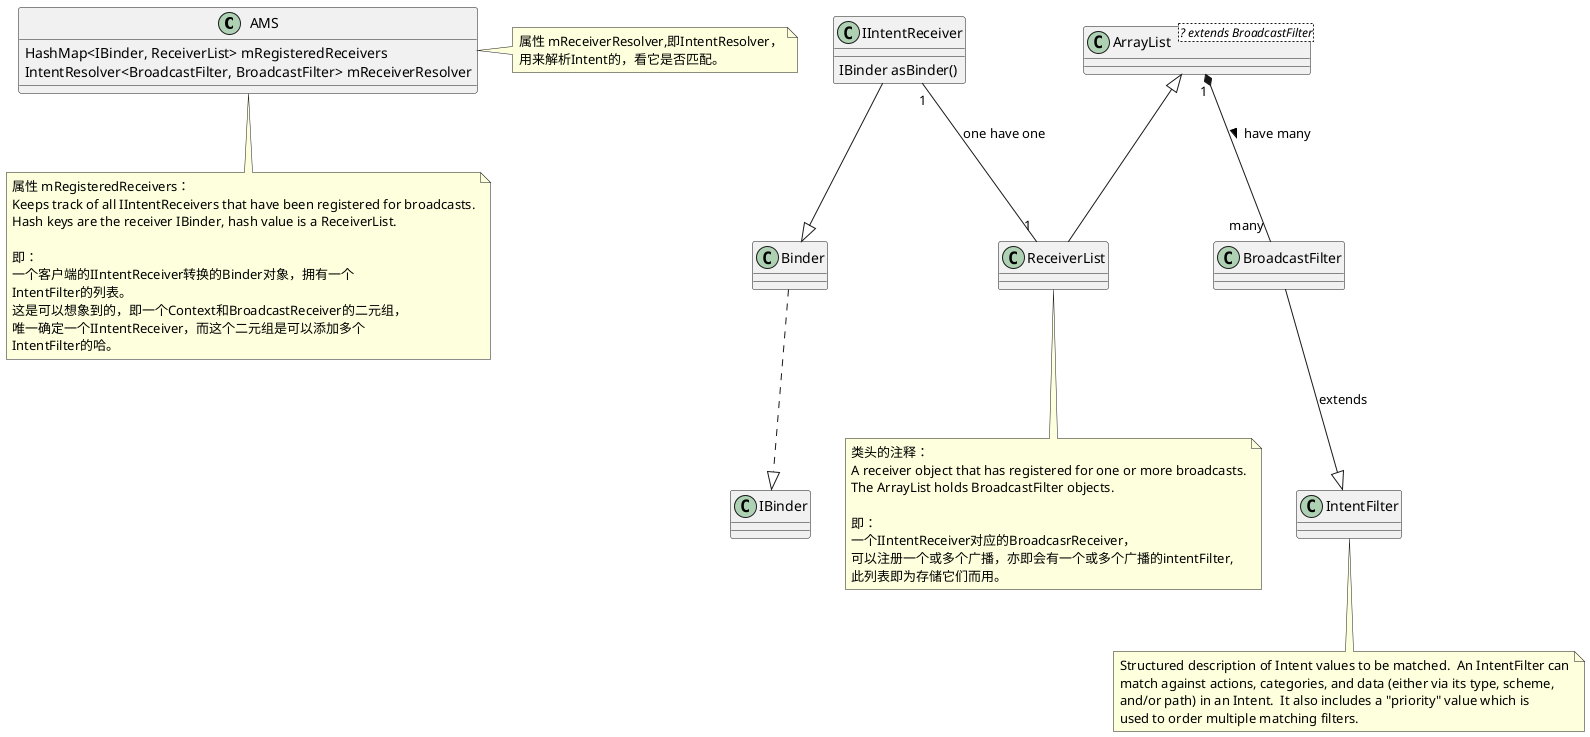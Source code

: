@startuml

'添加进去的主要代码：
 '1.ReceiverList rl = mRegisteredReceivers.get(receiver.asBinder());
 'ReceiverList类的定义如下,
 '"final class ReceiverList extends ArrayList<BroadcastFilter>"
 '里面的数据类型BroadcastFilter，定义如下，
 '"final class BroadcastFilter extends IntentFilter",
 '即BroadcastFilter 就是 IntentFilter。
 '
 'mRegisteredReceivers
 'key为 IIntentReceiver对应的Binder，
 'value为 对应的ReceiverList。
 '
 '2.rl.app.receivers.add(rl);
 '
 '3.mRegisteredReceivers.put(receiver.asBinder(), rl);
 '
 '4.BroadcastFilter bf = new BroadcastFilter(filter, rl, callerPackage,
 '                      permission, callingUid, userId, instantApp, visibleToInstantApps);
 '5.mReceiverResolver.addFilter(bf);'

class AMS{
{field} HashMap<IBinder, ReceiverList> mRegisteredReceivers
{field} IntentResolver<BroadcastFilter, BroadcastFilter> mReceiverResolver
}
note right of AMS
属性 mReceiverResolver,即IntentResolver，
用来解析Intent的，看它是否匹配。
end note

note bottom of AMS
属性 mRegisteredReceivers：
Keeps track of all IIntentReceivers that have been registered for broadcasts.
Hash keys are the receiver IBinder, hash value is a ReceiverList.

即：
一个客户端的IIntentReceiver转换的Binder对象，拥有一个
IntentFilter的列表。
这是可以想象到的，即一个Context和BroadcastReceiver的二元组，
唯一确定一个IIntentReceiver，而这个二元组是可以添加多个
IntentFilter的哈。
end note

IIntentReceiver "1" -- "1" ReceiverList : one have one
note bottom of ReceiverList
类头的注释：
A receiver object that has registered for one or more broadcasts.
The ArrayList holds BroadcastFilter objects.

即：
一个IIntentReceiver对应的BroadcasrReceiver，
可以注册一个或多个广播，亦即会有一个或多个广播的intentFilter,
此列表即为存储它们而用。
end note

class IIntentReceiver{
   IBinder asBinder()
}
IIntentReceiver --|> Binder
Binder ..|> IBinder

ArrayList <|-- ReceiverList

class ArrayList<? extends BroadcastFilter>{
}

ArrayList "1" *-- "many" BroadcastFilter : have many >

BroadcastFilter --|> IntentFilter : extends

note bottom of IntentFilter
Structured description of Intent values to be matched.  An IntentFilter can
match against actions, categories, and data (either via its type, scheme,
and/or path) in an Intent.  It also includes a "priority" value which is
used to order multiple matching filters.
end note

@enduml